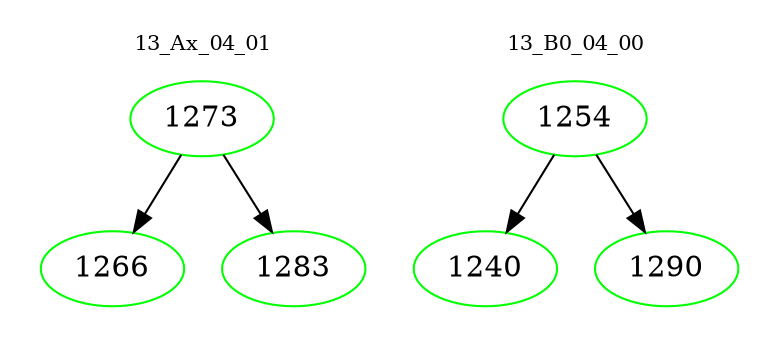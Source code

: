 digraph{
subgraph cluster_0 {
color = white
label = "13_Ax_04_01";
fontsize=10;
T0_1273 [label="1273", color="green"]
T0_1273 -> T0_1266 [color="black"]
T0_1266 [label="1266", color="green"]
T0_1273 -> T0_1283 [color="black"]
T0_1283 [label="1283", color="green"]
}
subgraph cluster_1 {
color = white
label = "13_B0_04_00";
fontsize=10;
T1_1254 [label="1254", color="green"]
T1_1254 -> T1_1240 [color="black"]
T1_1240 [label="1240", color="green"]
T1_1254 -> T1_1290 [color="black"]
T1_1290 [label="1290", color="green"]
}
}
